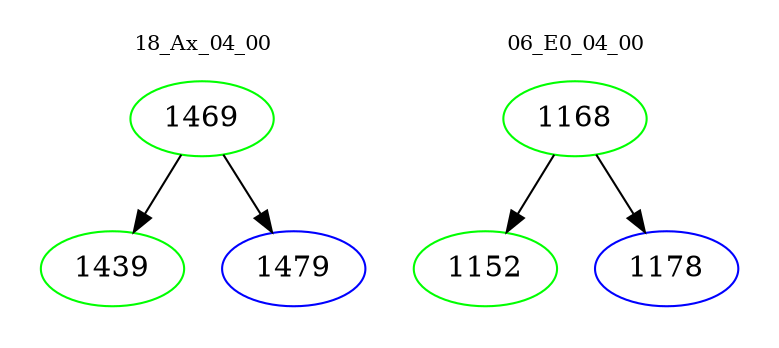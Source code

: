 digraph{
subgraph cluster_0 {
color = white
label = "18_Ax_04_00";
fontsize=10;
T0_1469 [label="1469", color="green"]
T0_1469 -> T0_1439 [color="black"]
T0_1439 [label="1439", color="green"]
T0_1469 -> T0_1479 [color="black"]
T0_1479 [label="1479", color="blue"]
}
subgraph cluster_1 {
color = white
label = "06_E0_04_00";
fontsize=10;
T1_1168 [label="1168", color="green"]
T1_1168 -> T1_1152 [color="black"]
T1_1152 [label="1152", color="green"]
T1_1168 -> T1_1178 [color="black"]
T1_1178 [label="1178", color="blue"]
}
}
